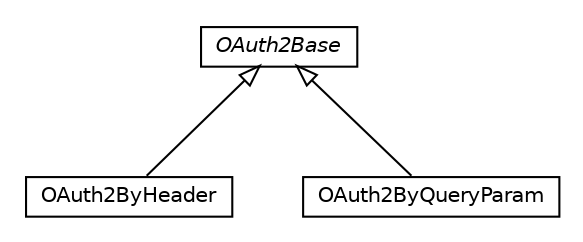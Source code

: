 #!/usr/local/bin/dot
#
# Class diagram 
# Generated by UMLGraph version R5_6-24-gf6e263 (http://www.umlgraph.org/)
#

digraph G {
	edge [fontname="Helvetica",fontsize=10,labelfontname="Helvetica",labelfontsize=10];
	node [fontname="Helvetica",fontsize=10,shape=plaintext];
	nodesep=0.25;
	ranksep=0.5;
	// io.reinert.requestor.gwt.oauth2.OAuth2ByHeader
	c6612 [label=<<table title="io.reinert.requestor.gwt.oauth2.OAuth2ByHeader" border="0" cellborder="1" cellspacing="0" cellpadding="2" port="p" href="./OAuth2ByHeader.html">
		<tr><td><table border="0" cellspacing="0" cellpadding="1">
<tr><td align="center" balign="center"> OAuth2ByHeader </td></tr>
		</table></td></tr>
		</table>>, URL="./OAuth2ByHeader.html", fontname="Helvetica", fontcolor="black", fontsize=10.0];
	// io.reinert.requestor.gwt.oauth2.OAuth2Base
	c6613 [label=<<table title="io.reinert.requestor.gwt.oauth2.OAuth2Base" border="0" cellborder="1" cellspacing="0" cellpadding="2" port="p" href="./OAuth2Base.html">
		<tr><td><table border="0" cellspacing="0" cellpadding="1">
<tr><td align="center" balign="center"><font face="Helvetica-Oblique"> OAuth2Base </font></td></tr>
		</table></td></tr>
		</table>>, URL="./OAuth2Base.html", fontname="Helvetica", fontcolor="black", fontsize=10.0];
	// io.reinert.requestor.gwt.oauth2.OAuth2ByQueryParam
	c6614 [label=<<table title="io.reinert.requestor.gwt.oauth2.OAuth2ByQueryParam" border="0" cellborder="1" cellspacing="0" cellpadding="2" port="p" href="./OAuth2ByQueryParam.html">
		<tr><td><table border="0" cellspacing="0" cellpadding="1">
<tr><td align="center" balign="center"> OAuth2ByQueryParam </td></tr>
		</table></td></tr>
		</table>>, URL="./OAuth2ByQueryParam.html", fontname="Helvetica", fontcolor="black", fontsize=10.0];
	//io.reinert.requestor.gwt.oauth2.OAuth2ByHeader extends io.reinert.requestor.gwt.oauth2.OAuth2Base
	c6613:p -> c6612:p [dir=back,arrowtail=empty];
	//io.reinert.requestor.gwt.oauth2.OAuth2ByQueryParam extends io.reinert.requestor.gwt.oauth2.OAuth2Base
	c6613:p -> c6614:p [dir=back,arrowtail=empty];
}

